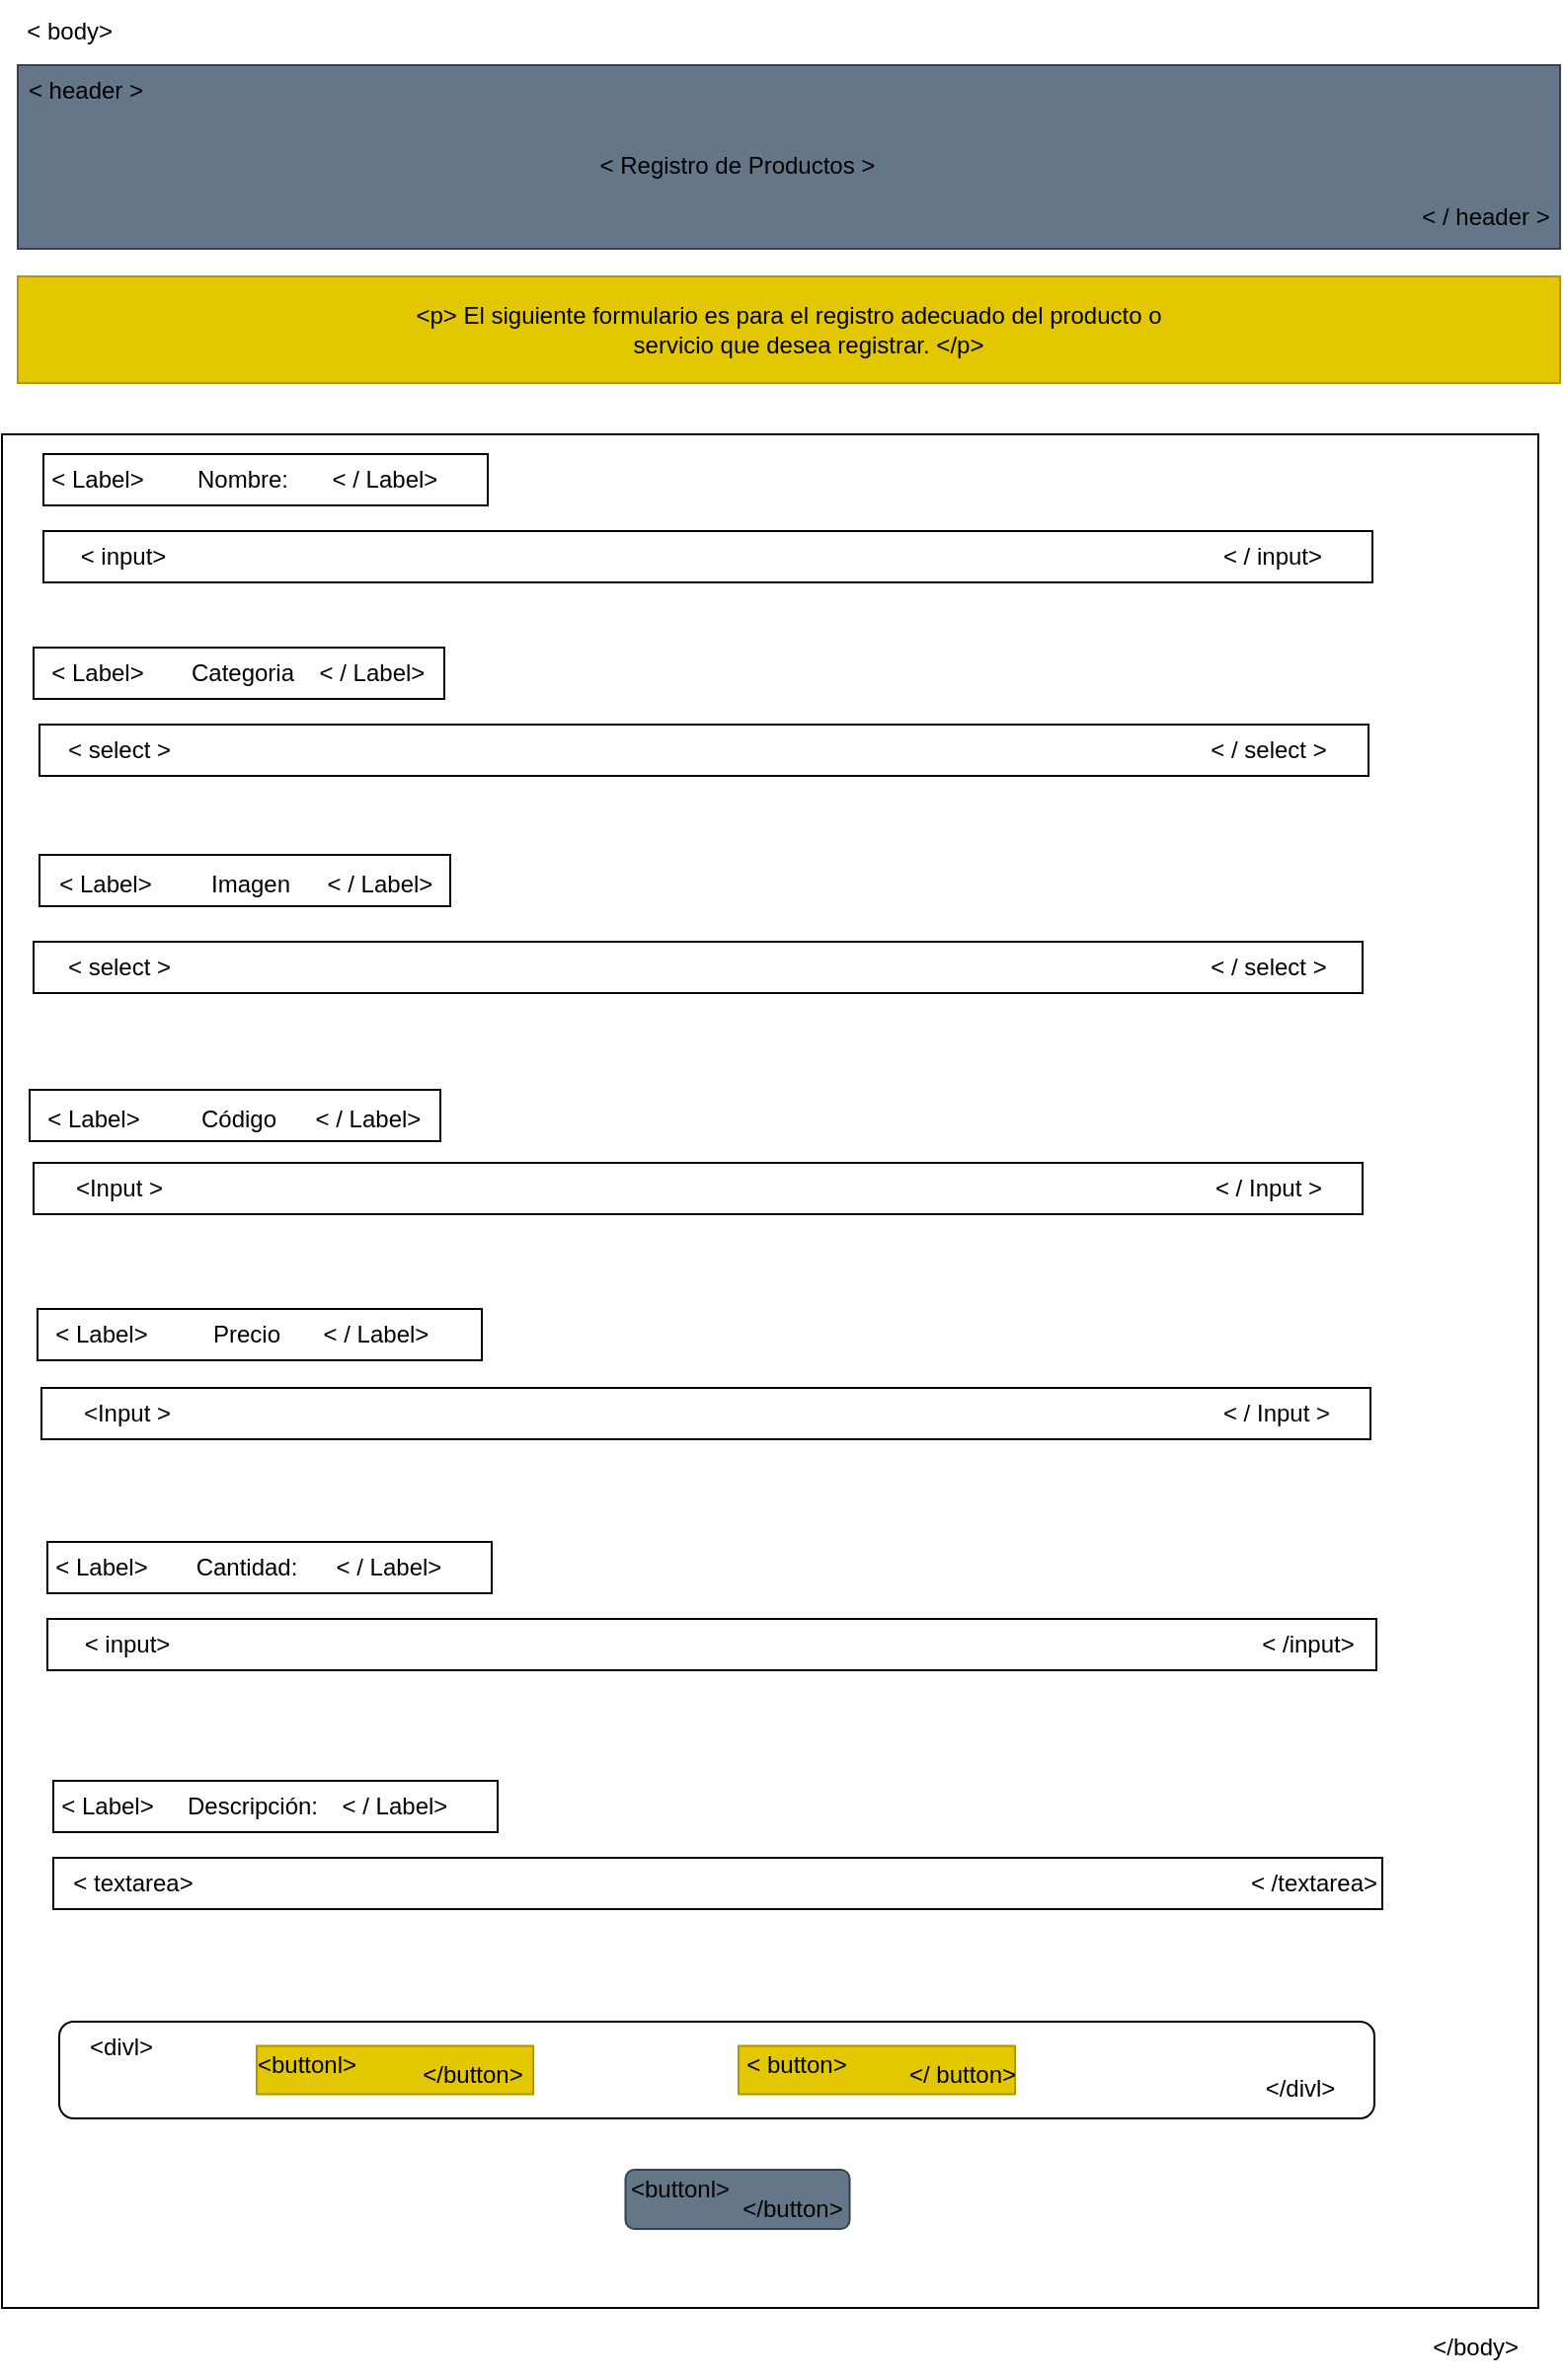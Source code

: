 <mxfile version="26.2.14">
  <diagram name="Página-1" id="xY6EBybo0hOzNz2pUe3O">
    <mxGraphModel dx="860" dy="465" grid="0" gridSize="10" guides="1" tooltips="1" connect="1" arrows="1" fold="1" page="1" pageScale="1" pageWidth="827" pageHeight="1169" math="0" shadow="0">
      <root>
        <mxCell id="0" />
        <mxCell id="1" parent="0" />
        <mxCell id="O92VsQC-JA_Zry2LBJR_-11" value="" style="rounded=0;whiteSpace=wrap;html=1;" vertex="1" parent="1">
          <mxGeometry x="44" y="250" width="116" height="30" as="geometry" />
        </mxCell>
        <mxCell id="O92VsQC-JA_Zry2LBJR_-3" value="" style="rounded=0;whiteSpace=wrap;html=1;fillColor=#647687;fontColor=#ffffff;strokeColor=#314354;" vertex="1" parent="1">
          <mxGeometry x="28" y="53" width="781" height="93" as="geometry" />
        </mxCell>
        <mxCell id="O92VsQC-JA_Zry2LBJR_-4" value="&amp;lt; header &amp;gt;" style="text;html=1;align=center;verticalAlign=middle;whiteSpace=wrap;rounded=0;" vertex="1" parent="1">
          <mxGeometry x="28" y="50.75" width="69" height="30" as="geometry" />
        </mxCell>
        <mxCell id="O92VsQC-JA_Zry2LBJR_-5" value="&amp;lt; / header &amp;gt;" style="text;html=1;align=center;verticalAlign=middle;whiteSpace=wrap;rounded=0;" vertex="1" parent="1">
          <mxGeometry x="737" y="115" width="69" height="30" as="geometry" />
        </mxCell>
        <mxCell id="O92VsQC-JA_Zry2LBJR_-6" value="&amp;lt; Registro de Productos &amp;gt;" style="text;html=1;align=center;verticalAlign=middle;whiteSpace=wrap;rounded=0;" vertex="1" parent="1">
          <mxGeometry x="280" y="80.75" width="225" height="45.5" as="geometry" />
        </mxCell>
        <mxCell id="O92VsQC-JA_Zry2LBJR_-7" value="&amp;lt; body&amp;gt;&amp;nbsp;" style="text;html=1;align=center;verticalAlign=middle;whiteSpace=wrap;rounded=0;" vertex="1" parent="1">
          <mxGeometry x="26" y="20.75" width="60" height="30" as="geometry" />
        </mxCell>
        <mxCell id="O92VsQC-JA_Zry2LBJR_-8" value="&amp;lt;p&amp;gt; El siguiente formulario es para el registro adecuado del producto o&lt;br&gt;&amp;nbsp; &amp;nbsp; &amp;nbsp; servicio que desea registrar. &amp;lt;/p&amp;gt;" style="rounded=0;whiteSpace=wrap;html=1;fillColor=#e3c800;fontColor=#000000;strokeColor=#B09500;" vertex="1" parent="1">
          <mxGeometry x="28" y="160" width="781" height="54" as="geometry" />
        </mxCell>
        <mxCell id="O92VsQC-JA_Zry2LBJR_-9" value="" style="rounded=0;whiteSpace=wrap;html=1;" vertex="1" parent="1">
          <mxGeometry x="20" y="240" width="778" height="949" as="geometry" />
        </mxCell>
        <mxCell id="O92VsQC-JA_Zry2LBJR_-13" value="" style="rounded=0;whiteSpace=wrap;html=1;" vertex="1" parent="1">
          <mxGeometry x="41" y="250" width="225" height="26" as="geometry" />
        </mxCell>
        <mxCell id="O92VsQC-JA_Zry2LBJR_-14" value="Nombre:" style="text;html=1;align=center;verticalAlign=middle;whiteSpace=wrap;rounded=0;" vertex="1" parent="1">
          <mxGeometry x="111" y="248" width="62" height="30" as="geometry" />
        </mxCell>
        <mxCell id="O92VsQC-JA_Zry2LBJR_-20" value="&amp;lt; Label&amp;gt;" style="text;html=1;align=center;verticalAlign=middle;whiteSpace=wrap;rounded=0;" vertex="1" parent="1">
          <mxGeometry x="34" y="248" width="69" height="30" as="geometry" />
        </mxCell>
        <mxCell id="O92VsQC-JA_Zry2LBJR_-21" value="&amp;lt; / Label&amp;gt;" style="text;html=1;align=center;verticalAlign=middle;whiteSpace=wrap;rounded=0;" vertex="1" parent="1">
          <mxGeometry x="181" y="248" width="66" height="30" as="geometry" />
        </mxCell>
        <mxCell id="O92VsQC-JA_Zry2LBJR_-25" value="" style="rounded=0;whiteSpace=wrap;html=1;" vertex="1" parent="1">
          <mxGeometry x="41" y="289" width="673" height="26" as="geometry" />
        </mxCell>
        <mxCell id="O92VsQC-JA_Zry2LBJR_-26" value="&amp;lt; input&amp;gt;" style="text;html=1;align=center;verticalAlign=middle;whiteSpace=wrap;rounded=0;" vertex="1" parent="1">
          <mxGeometry x="47" y="287" width="69" height="30" as="geometry" />
        </mxCell>
        <mxCell id="O92VsQC-JA_Zry2LBJR_-27" value="&amp;lt; / input&amp;gt;" style="text;html=1;align=center;verticalAlign=middle;whiteSpace=wrap;rounded=0;" vertex="1" parent="1">
          <mxGeometry x="629" y="287" width="69" height="30" as="geometry" />
        </mxCell>
        <mxCell id="O92VsQC-JA_Zry2LBJR_-29" value="" style="rounded=0;whiteSpace=wrap;html=1;" vertex="1" parent="1">
          <mxGeometry x="36" y="348" width="208" height="26" as="geometry" />
        </mxCell>
        <mxCell id="O92VsQC-JA_Zry2LBJR_-22" value="Categoria" style="text;html=1;align=center;verticalAlign=middle;whiteSpace=wrap;rounded=0;" vertex="1" parent="1">
          <mxGeometry x="111" y="346" width="62" height="30" as="geometry" />
        </mxCell>
        <mxCell id="O92VsQC-JA_Zry2LBJR_-23" value="&amp;lt; Label&amp;gt;" style="text;html=1;align=center;verticalAlign=middle;whiteSpace=wrap;rounded=0;" vertex="1" parent="1">
          <mxGeometry x="34" y="346" width="69" height="30" as="geometry" />
        </mxCell>
        <mxCell id="O92VsQC-JA_Zry2LBJR_-24" value="&amp;lt; / Label&amp;gt;" style="text;html=1;align=center;verticalAlign=middle;whiteSpace=wrap;rounded=0;" vertex="1" parent="1">
          <mxGeometry x="173" y="346" width="69" height="30" as="geometry" />
        </mxCell>
        <mxCell id="O92VsQC-JA_Zry2LBJR_-30" value="" style="rounded=0;whiteSpace=wrap;html=1;" vertex="1" parent="1">
          <mxGeometry x="39" y="387" width="673" height="26" as="geometry" />
        </mxCell>
        <mxCell id="O92VsQC-JA_Zry2LBJR_-31" value="&amp;lt; select &amp;gt;" style="text;html=1;align=center;verticalAlign=middle;whiteSpace=wrap;rounded=0;" vertex="1" parent="1">
          <mxGeometry x="45" y="385" width="69" height="30" as="geometry" />
        </mxCell>
        <mxCell id="O92VsQC-JA_Zry2LBJR_-32" value="&amp;lt; / select &amp;gt;" style="text;html=1;align=center;verticalAlign=middle;whiteSpace=wrap;rounded=0;" vertex="1" parent="1">
          <mxGeometry x="627" y="385" width="69" height="30" as="geometry" />
        </mxCell>
        <mxCell id="O92VsQC-JA_Zry2LBJR_-37" value="" style="rounded=0;whiteSpace=wrap;html=1;" vertex="1" parent="1">
          <mxGeometry x="39" y="453" width="208" height="26" as="geometry" />
        </mxCell>
        <mxCell id="O92VsQC-JA_Zry2LBJR_-33" value="Imagen" style="text;html=1;align=center;verticalAlign=middle;whiteSpace=wrap;rounded=0;" vertex="1" parent="1">
          <mxGeometry x="115" y="453" width="62" height="30" as="geometry" />
        </mxCell>
        <mxCell id="O92VsQC-JA_Zry2LBJR_-34" value="&amp;lt; Label&amp;gt;" style="text;html=1;align=center;verticalAlign=middle;whiteSpace=wrap;rounded=0;" vertex="1" parent="1">
          <mxGeometry x="38" y="453" width="69" height="30" as="geometry" />
        </mxCell>
        <mxCell id="O92VsQC-JA_Zry2LBJR_-35" value="&amp;lt; / Label&amp;gt;" style="text;html=1;align=center;verticalAlign=middle;whiteSpace=wrap;rounded=0;" vertex="1" parent="1">
          <mxGeometry x="177" y="453" width="69" height="30" as="geometry" />
        </mxCell>
        <mxCell id="O92VsQC-JA_Zry2LBJR_-38" value="" style="rounded=0;whiteSpace=wrap;html=1;" vertex="1" parent="1">
          <mxGeometry x="36" y="497" width="673" height="26" as="geometry" />
        </mxCell>
        <mxCell id="O92VsQC-JA_Zry2LBJR_-39" value="&amp;lt; select &amp;gt;" style="text;html=1;align=center;verticalAlign=middle;whiteSpace=wrap;rounded=0;" vertex="1" parent="1">
          <mxGeometry x="45" y="495" width="69" height="30" as="geometry" />
        </mxCell>
        <mxCell id="O92VsQC-JA_Zry2LBJR_-40" value="&amp;lt; / select &amp;gt;" style="text;html=1;align=center;verticalAlign=middle;whiteSpace=wrap;rounded=0;" vertex="1" parent="1">
          <mxGeometry x="627" y="495" width="69" height="30" as="geometry" />
        </mxCell>
        <mxCell id="O92VsQC-JA_Zry2LBJR_-44" value="" style="rounded=0;whiteSpace=wrap;html=1;" vertex="1" parent="1">
          <mxGeometry x="36" y="609" width="673" height="26" as="geometry" />
        </mxCell>
        <mxCell id="O92VsQC-JA_Zry2LBJR_-45" value="&amp;lt;Input &amp;gt;" style="text;html=1;align=center;verticalAlign=middle;whiteSpace=wrap;rounded=0;" vertex="1" parent="1">
          <mxGeometry x="45" y="607" width="69" height="30" as="geometry" />
        </mxCell>
        <mxCell id="O92VsQC-JA_Zry2LBJR_-46" value="&amp;lt; / Input &amp;gt;" style="text;html=1;align=center;verticalAlign=middle;whiteSpace=wrap;rounded=0;" vertex="1" parent="1">
          <mxGeometry x="627" y="607" width="69" height="30" as="geometry" />
        </mxCell>
        <mxCell id="O92VsQC-JA_Zry2LBJR_-47" value="" style="rounded=0;whiteSpace=wrap;html=1;" vertex="1" parent="1">
          <mxGeometry x="34" y="572" width="208" height="26" as="geometry" />
        </mxCell>
        <mxCell id="O92VsQC-JA_Zry2LBJR_-48" value="Código" style="text;html=1;align=center;verticalAlign=middle;whiteSpace=wrap;rounded=0;" vertex="1" parent="1">
          <mxGeometry x="109" y="572" width="62" height="30" as="geometry" />
        </mxCell>
        <mxCell id="O92VsQC-JA_Zry2LBJR_-49" value="&amp;lt; Label&amp;gt;" style="text;html=1;align=center;verticalAlign=middle;whiteSpace=wrap;rounded=0;" vertex="1" parent="1">
          <mxGeometry x="32" y="572" width="69" height="30" as="geometry" />
        </mxCell>
        <mxCell id="O92VsQC-JA_Zry2LBJR_-50" value="&amp;lt; / Label&amp;gt;" style="text;html=1;align=center;verticalAlign=middle;whiteSpace=wrap;rounded=0;" vertex="1" parent="1">
          <mxGeometry x="171" y="572" width="69" height="30" as="geometry" />
        </mxCell>
        <mxCell id="O92VsQC-JA_Zry2LBJR_-51" value="" style="rounded=0;whiteSpace=wrap;html=1;" vertex="1" parent="1">
          <mxGeometry x="40" y="723" width="673" height="26" as="geometry" />
        </mxCell>
        <mxCell id="O92VsQC-JA_Zry2LBJR_-52" value="&amp;lt;Input &amp;gt;" style="text;html=1;align=center;verticalAlign=middle;whiteSpace=wrap;rounded=0;" vertex="1" parent="1">
          <mxGeometry x="49" y="721" width="69" height="30" as="geometry" />
        </mxCell>
        <mxCell id="O92VsQC-JA_Zry2LBJR_-53" value="&amp;lt; / Input &amp;gt;" style="text;html=1;align=center;verticalAlign=middle;whiteSpace=wrap;rounded=0;" vertex="1" parent="1">
          <mxGeometry x="631" y="721" width="69" height="30" as="geometry" />
        </mxCell>
        <mxCell id="O92VsQC-JA_Zry2LBJR_-57" value="" style="rounded=0;whiteSpace=wrap;html=1;" vertex="1" parent="1">
          <mxGeometry x="38" y="683" width="225" height="26" as="geometry" />
        </mxCell>
        <mxCell id="O92VsQC-JA_Zry2LBJR_-58" value="Precio" style="text;html=1;align=center;verticalAlign=middle;whiteSpace=wrap;rounded=0;" vertex="1" parent="1">
          <mxGeometry x="113" y="681" width="62" height="30" as="geometry" />
        </mxCell>
        <mxCell id="O92VsQC-JA_Zry2LBJR_-59" value="&amp;lt; Label&amp;gt;" style="text;html=1;align=center;verticalAlign=middle;whiteSpace=wrap;rounded=0;" vertex="1" parent="1">
          <mxGeometry x="36" y="681" width="69" height="30" as="geometry" />
        </mxCell>
        <mxCell id="O92VsQC-JA_Zry2LBJR_-60" value="&amp;lt; / Label&amp;gt;" style="text;html=1;align=center;verticalAlign=middle;whiteSpace=wrap;rounded=0;" vertex="1" parent="1">
          <mxGeometry x="175" y="681" width="69" height="30" as="geometry" />
        </mxCell>
        <mxCell id="O92VsQC-JA_Zry2LBJR_-68" value="" style="rounded=0;whiteSpace=wrap;html=1;" vertex="1" parent="1">
          <mxGeometry x="43" y="801" width="225" height="26" as="geometry" />
        </mxCell>
        <mxCell id="O92VsQC-JA_Zry2LBJR_-69" value="Cantidad:" style="text;html=1;align=center;verticalAlign=middle;whiteSpace=wrap;rounded=0;" vertex="1" parent="1">
          <mxGeometry x="113" y="799" width="62" height="30" as="geometry" />
        </mxCell>
        <mxCell id="O92VsQC-JA_Zry2LBJR_-70" value="&amp;lt; Label&amp;gt;" style="text;html=1;align=center;verticalAlign=middle;whiteSpace=wrap;rounded=0;" vertex="1" parent="1">
          <mxGeometry x="36" y="799" width="69" height="30" as="geometry" />
        </mxCell>
        <mxCell id="O92VsQC-JA_Zry2LBJR_-71" value="&amp;lt; / Label&amp;gt;" style="text;html=1;align=center;verticalAlign=middle;whiteSpace=wrap;rounded=0;" vertex="1" parent="1">
          <mxGeometry x="183" y="799" width="66" height="30" as="geometry" />
        </mxCell>
        <mxCell id="O92VsQC-JA_Zry2LBJR_-72" value="" style="rounded=0;whiteSpace=wrap;html=1;" vertex="1" parent="1">
          <mxGeometry x="43" y="840" width="673" height="26" as="geometry" />
        </mxCell>
        <mxCell id="O92VsQC-JA_Zry2LBJR_-73" value="&amp;lt; input&amp;gt;" style="text;html=1;align=center;verticalAlign=middle;whiteSpace=wrap;rounded=0;" vertex="1" parent="1">
          <mxGeometry x="49" y="838" width="69" height="30" as="geometry" />
        </mxCell>
        <mxCell id="O92VsQC-JA_Zry2LBJR_-74" value="&amp;lt; /input&amp;gt;" style="text;html=1;align=center;verticalAlign=middle;whiteSpace=wrap;rounded=0;" vertex="1" parent="1">
          <mxGeometry x="647" y="838" width="69" height="30" as="geometry" />
        </mxCell>
        <mxCell id="O92VsQC-JA_Zry2LBJR_-75" value="" style="rounded=0;whiteSpace=wrap;html=1;" vertex="1" parent="1">
          <mxGeometry x="46" y="922" width="225" height="26" as="geometry" />
        </mxCell>
        <mxCell id="O92VsQC-JA_Zry2LBJR_-76" value="Descripción:" style="text;html=1;align=center;verticalAlign=middle;whiteSpace=wrap;rounded=0;" vertex="1" parent="1">
          <mxGeometry x="116" y="920" width="62" height="30" as="geometry" />
        </mxCell>
        <mxCell id="O92VsQC-JA_Zry2LBJR_-77" value="&amp;lt; Label&amp;gt;" style="text;html=1;align=center;verticalAlign=middle;whiteSpace=wrap;rounded=0;" vertex="1" parent="1">
          <mxGeometry x="39" y="920" width="69" height="30" as="geometry" />
        </mxCell>
        <mxCell id="O92VsQC-JA_Zry2LBJR_-78" value="&amp;lt; / Label&amp;gt;" style="text;html=1;align=center;verticalAlign=middle;whiteSpace=wrap;rounded=0;" vertex="1" parent="1">
          <mxGeometry x="186" y="920" width="66" height="30" as="geometry" />
        </mxCell>
        <mxCell id="O92VsQC-JA_Zry2LBJR_-79" value="" style="rounded=0;whiteSpace=wrap;html=1;" vertex="1" parent="1">
          <mxGeometry x="46" y="961" width="673" height="26" as="geometry" />
        </mxCell>
        <mxCell id="O92VsQC-JA_Zry2LBJR_-80" value="&amp;lt; textarea&amp;gt;" style="text;html=1;align=center;verticalAlign=middle;whiteSpace=wrap;rounded=0;" vertex="1" parent="1">
          <mxGeometry x="52" y="959" width="69" height="30" as="geometry" />
        </mxCell>
        <mxCell id="O92VsQC-JA_Zry2LBJR_-81" value="&amp;lt; /textarea&amp;gt;" style="text;html=1;align=center;verticalAlign=middle;whiteSpace=wrap;rounded=0;" vertex="1" parent="1">
          <mxGeometry x="650" y="959" width="69" height="30" as="geometry" />
        </mxCell>
        <mxCell id="O92VsQC-JA_Zry2LBJR_-82" value="" style="rounded=1;whiteSpace=wrap;html=1;" vertex="1" parent="1">
          <mxGeometry x="49" y="1044" width="666" height="49" as="geometry" />
        </mxCell>
        <mxCell id="O92VsQC-JA_Zry2LBJR_-83" value="&amp;lt;divl&amp;gt;" style="text;html=1;align=center;verticalAlign=middle;whiteSpace=wrap;rounded=0;" vertex="1" parent="1">
          <mxGeometry x="46" y="1042" width="69" height="30" as="geometry" />
        </mxCell>
        <mxCell id="O92VsQC-JA_Zry2LBJR_-84" value="&amp;lt;/divl&amp;gt;" style="text;html=1;align=center;verticalAlign=middle;whiteSpace=wrap;rounded=0;" vertex="1" parent="1">
          <mxGeometry x="643" y="1063" width="69" height="30" as="geometry" />
        </mxCell>
        <mxCell id="O92VsQC-JA_Zry2LBJR_-85" value="" style="rounded=0;whiteSpace=wrap;html=1;fillColor=#e3c800;fontColor=#000000;strokeColor=#B09500;" vertex="1" parent="1">
          <mxGeometry x="149" y="1056.25" width="140" height="24.5" as="geometry" />
        </mxCell>
        <mxCell id="O92VsQC-JA_Zry2LBJR_-86" value="" style="rounded=0;whiteSpace=wrap;html=1;fillColor=#e3c800;fontColor=#000000;strokeColor=#B09500;" vertex="1" parent="1">
          <mxGeometry x="393" y="1056.25" width="140" height="24.5" as="geometry" />
        </mxCell>
        <mxCell id="O92VsQC-JA_Zry2LBJR_-87" value="&amp;lt;buttonl&amp;gt;" style="text;html=1;align=center;verticalAlign=middle;whiteSpace=wrap;rounded=0;" vertex="1" parent="1">
          <mxGeometry x="140" y="1050.75" width="69" height="30" as="geometry" />
        </mxCell>
        <mxCell id="O92VsQC-JA_Zry2LBJR_-88" value="&amp;lt;/button&amp;gt;" style="text;html=1;align=center;verticalAlign=middle;whiteSpace=wrap;rounded=0;" vertex="1" parent="1">
          <mxGeometry x="224" y="1056.25" width="69" height="30" as="geometry" />
        </mxCell>
        <mxCell id="O92VsQC-JA_Zry2LBJR_-89" value="&amp;lt;/ button&amp;gt;" style="text;html=1;align=center;verticalAlign=middle;whiteSpace=wrap;rounded=0;" vertex="1" parent="1">
          <mxGeometry x="472" y="1056.25" width="69" height="30" as="geometry" />
        </mxCell>
        <mxCell id="O92VsQC-JA_Zry2LBJR_-90" value="&amp;lt; button&amp;gt;" style="text;html=1;align=center;verticalAlign=middle;whiteSpace=wrap;rounded=0;" vertex="1" parent="1">
          <mxGeometry x="388" y="1050.75" width="69" height="30" as="geometry" />
        </mxCell>
        <mxCell id="O92VsQC-JA_Zry2LBJR_-91" value="" style="rounded=1;whiteSpace=wrap;html=1;fillColor=#647687;fontColor=#ffffff;strokeColor=#314354;" vertex="1" parent="1">
          <mxGeometry x="335.75" y="1119" width="113.5" height="30" as="geometry" />
        </mxCell>
        <mxCell id="O92VsQC-JA_Zry2LBJR_-92" value="&amp;lt;buttonl&amp;gt;" style="text;html=1;align=center;verticalAlign=middle;whiteSpace=wrap;rounded=0;" vertex="1" parent="1">
          <mxGeometry x="329" y="1114" width="69" height="30" as="geometry" />
        </mxCell>
        <mxCell id="O92VsQC-JA_Zry2LBJR_-93" value="&amp;lt;/button&amp;gt;" style="text;html=1;align=center;verticalAlign=middle;whiteSpace=wrap;rounded=0;" vertex="1" parent="1">
          <mxGeometry x="386" y="1124" width="69" height="30" as="geometry" />
        </mxCell>
        <mxCell id="O92VsQC-JA_Zry2LBJR_-94" value="&amp;lt;/body&amp;gt;&amp;nbsp;" style="text;html=1;align=center;verticalAlign=middle;whiteSpace=wrap;rounded=0;" vertex="1" parent="1">
          <mxGeometry x="738" y="1194" width="60" height="30" as="geometry" />
        </mxCell>
      </root>
    </mxGraphModel>
  </diagram>
</mxfile>
